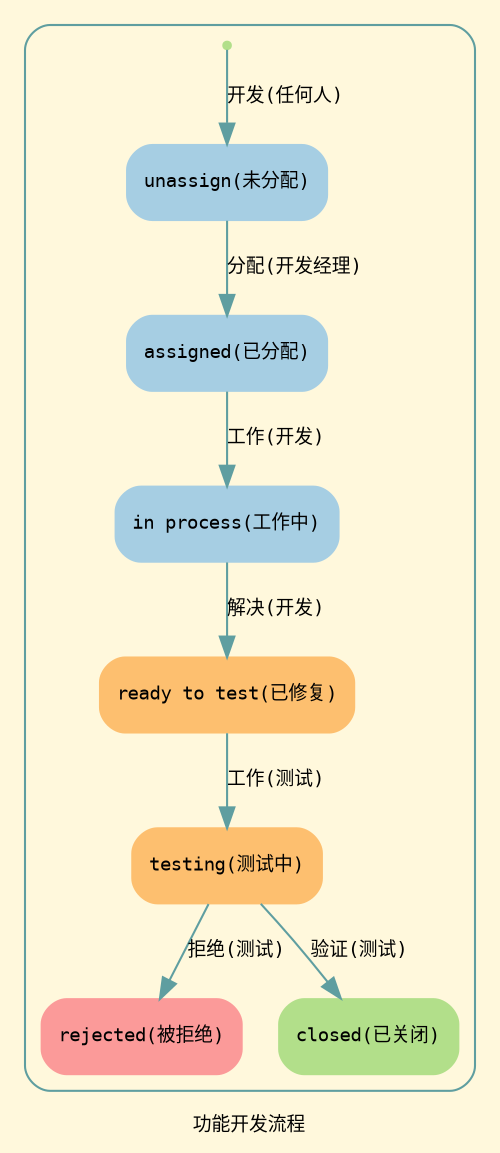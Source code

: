 digraph "process-feature-management" {
    fontname="Consolas"
    fontsize=9
    bgcolor="cornsilk"
    #splines="curved"
	#size="10,8"
    #rankdir="TB"
    label="功能开发流程"
	node    [
                colorscheme=paired12 
                color=3
                style="rounded,filled" 
                shape="rectangle" 
                fontname="Consolas" 
                fontsize=9
            ]
    graph   [color=cadetblue style="rounded" fontname="Consolas"]
    edge    [color=cadetblue fontname="Consolas" fontsize=9]

    subgraph cluster0 {
        "start"             [color=3 shape="point" label=""]
        "unassign"          [color=1 label="unassign(未分配)"]
        "assigned"          [color=1 label="assigned(已分配)"]
        "rejected"          [color=5 label="rejected(被拒绝)"]
        "in process"        [color=1 label="in process(工作中)"]
        "ready to test"     [color=7 label="ready to test(已修复)"]
        "testing"           [color=7 label="testing(测试中)"]
        "closed"            [color=3 label="closed(已关闭)"]
        label=""
    }

    "start"                 -> "unassign"               [label="开发(任何人)"]
    "unassign"              -> "assigned"               [label="分配(开发经理)"]
    
    "assigned"              -> "in process"             [label="工作(开发)"]
    "in process"            -> "ready to test"          [label="解决(开发)"]
    "ready to test"         -> "testing"                [label="工作(测试)"]
    "testing"               -> "closed"                 [label="验证(测试)"]

    "testing"               -> "rejected"               [label="拒绝(测试)"]

}